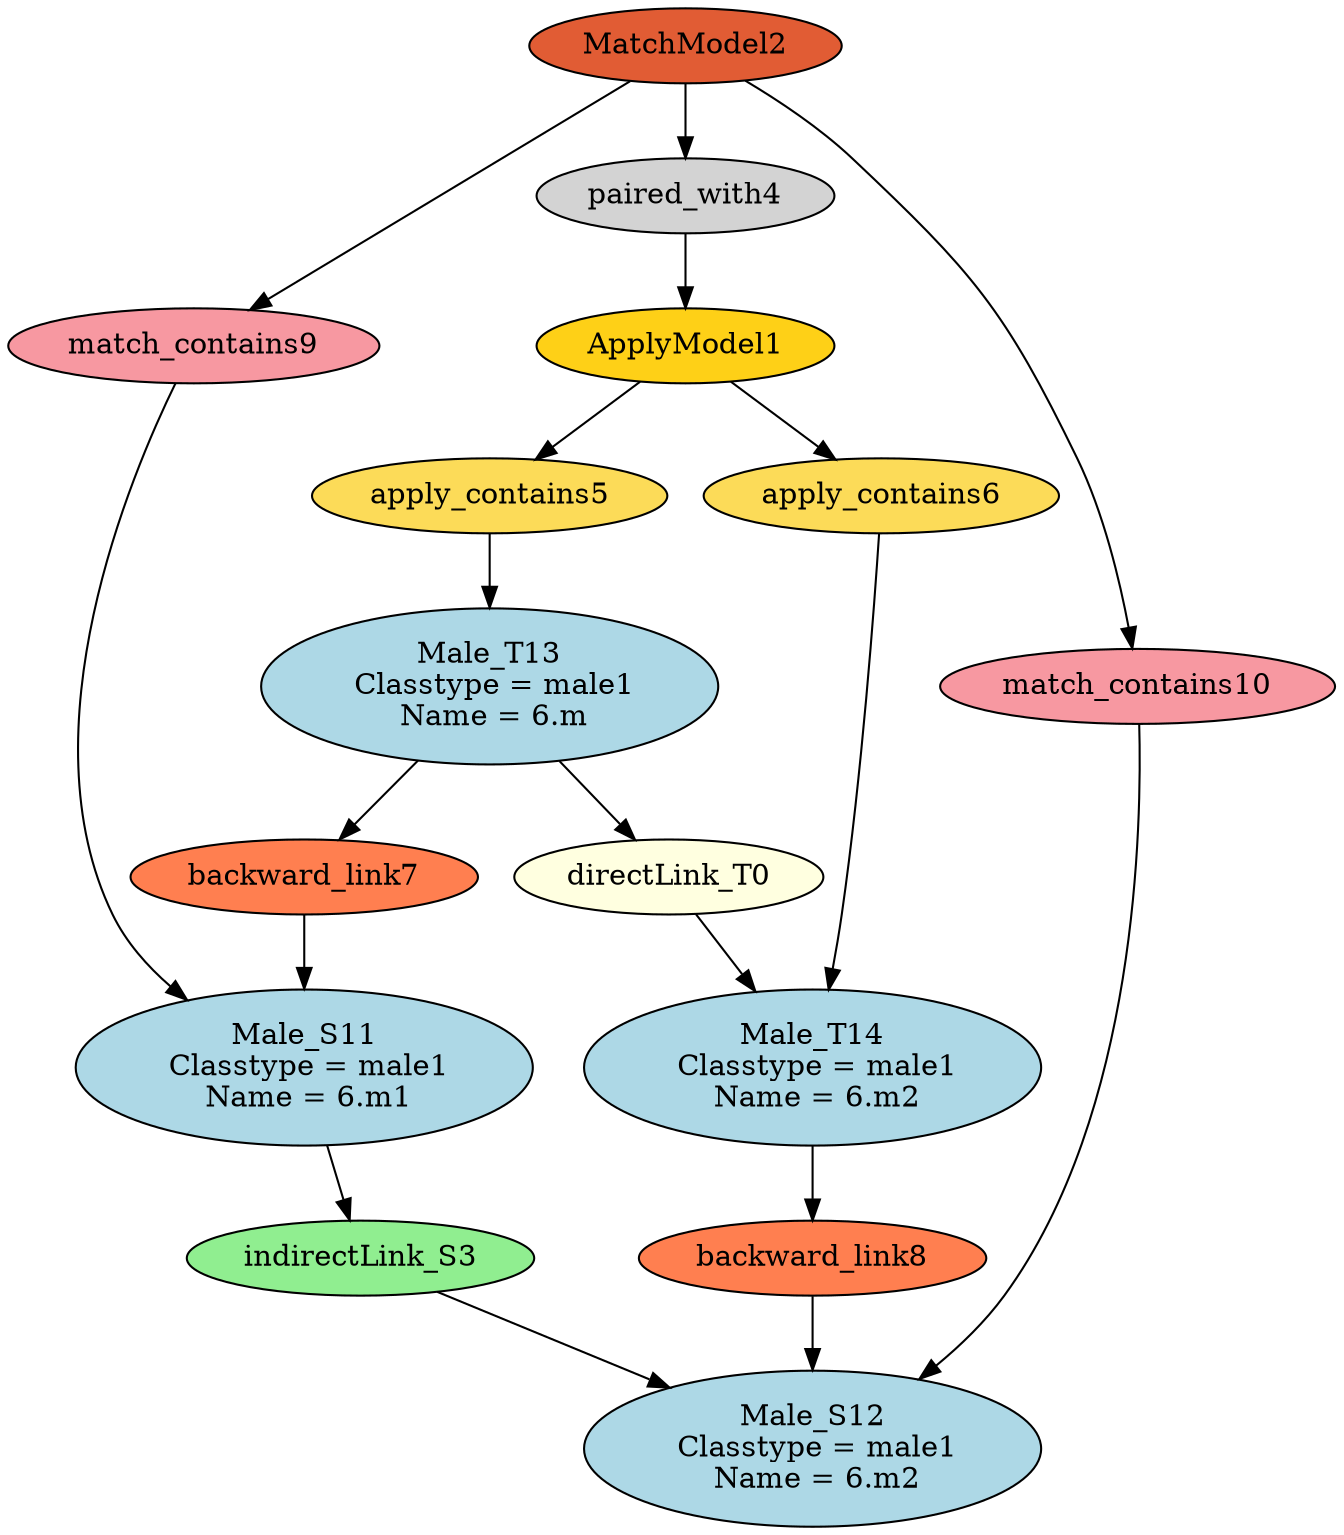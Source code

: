 digraph rule_MM2MM_run1 {
"directLink_T0\n" [style=filled, fillcolor=lightyellow];
ApplyModel1 [style=filled, fillcolor="#FED017"];
MatchModel2 [style=filled, fillcolor="#E15C34"];
indirectLink_S3 [style=filled, fillcolor=lightgreen];
paired_with4 [style=filled, fillcolor=lightgray];
apply_contains5 [style=filled, fillcolor="#FCDB58"];
apply_contains6 [style=filled, fillcolor="#FCDB58"];
backward_link7 [style=filled, fillcolor=coral];
backward_link8 [style=filled, fillcolor=coral];
match_contains9 [style=filled, fillcolor="#F798A1"];
match_contains10 [style=filled, fillcolor="#F798A1"];
"Male_S11\n Classtype = male1\n Name = 6.m1" [style=filled, fillcolor=lightblue];
"Male_S12\n Classtype = male1\n Name = 6.m2" [style=filled, fillcolor=lightblue];
"Male_T13\n Classtype = male1\n Name = 6.m" [style=filled, fillcolor=lightblue];
"Male_T14\n Classtype = male1\n Name = 6.m2" [style=filled, fillcolor=lightblue];
ApplyModel1 -> apply_contains5;
apply_contains5 -> "Male_T13\n Classtype = male1\n Name = 6.m";
ApplyModel1 -> apply_contains6;
apply_contains6 -> "Male_T14\n Classtype = male1\n Name = 6.m2";
"Male_T13\n Classtype = male1\n Name = 6.m" -> backward_link7;
backward_link7 -> "Male_S11\n Classtype = male1\n Name = 6.m1";
"Male_T14\n Classtype = male1\n Name = 6.m2" -> backward_link8;
backward_link8 -> "Male_S12\n Classtype = male1\n Name = 6.m2";
"Male_T13\n Classtype = male1\n Name = 6.m" -> "directLink_T0\n";
"directLink_T0\n" -> "Male_T14\n Classtype = male1\n Name = 6.m2";
paired_with4 -> ApplyModel1;
MatchModel2 -> paired_with4;
MatchModel2 -> match_contains9;
MatchModel2 -> match_contains10;
"Male_S11\n Classtype = male1\n Name = 6.m1" -> indirectLink_S3;
indirectLink_S3 -> "Male_S12\n Classtype = male1\n Name = 6.m2";
match_contains9 -> "Male_S11\n Classtype = male1\n Name = 6.m1";
match_contains10 -> "Male_S12\n Classtype = male1\n Name = 6.m2";
}
